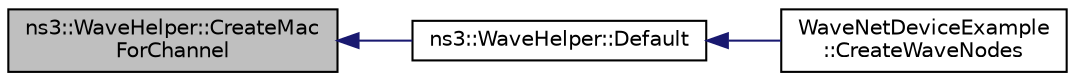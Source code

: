 digraph "ns3::WaveHelper::CreateMacForChannel"
{
  edge [fontname="Helvetica",fontsize="10",labelfontname="Helvetica",labelfontsize="10"];
  node [fontname="Helvetica",fontsize="10",shape=record];
  rankdir="LR";
  Node1 [label="ns3::WaveHelper::CreateMac\lForChannel",height=0.2,width=0.4,color="black", fillcolor="grey75", style="filled", fontcolor="black"];
  Node1 -> Node2 [dir="back",color="midnightblue",fontsize="10",style="solid"];
  Node2 [label="ns3::WaveHelper::Default",height=0.2,width=0.4,color="black", fillcolor="white", style="filled",URL="$db/def/classns3_1_1WaveHelper.html#aa3b90ecb4657cdeaf77e67532dd2e690"];
  Node2 -> Node3 [dir="back",color="midnightblue",fontsize="10",style="solid"];
  Node3 [label="WaveNetDeviceExample\l::CreateWaveNodes",height=0.2,width=0.4,color="black", fillcolor="white", style="filled",URL="$d2/dcc/classWaveNetDeviceExample.html#a825285810121c865230f6fafe6428081",tooltip="Create WAVE nodes function. "];
}
